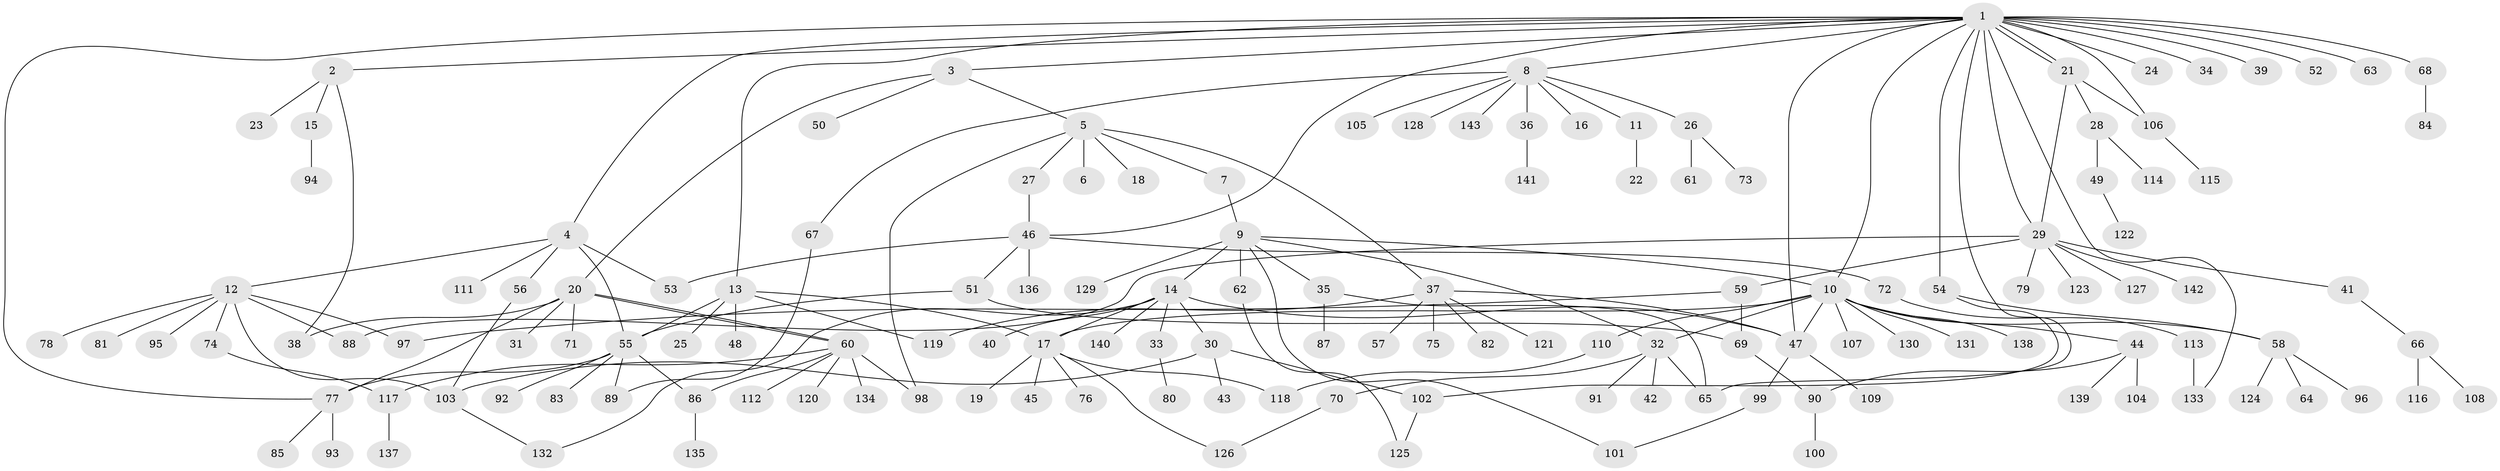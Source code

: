 // coarse degree distribution, {1: 0.42574257425742573, 6: 0.019801980198019802, 2: 0.25742574257425743, 3: 0.0891089108910891, 7: 0.0594059405940594, 5: 0.06930693069306931, 4: 0.039603960396039604, 20: 0.009900990099009901, 8: 0.019801980198019802, 11: 0.009900990099009901}
// Generated by graph-tools (version 1.1) at 2025/36/03/04/25 23:36:43]
// undirected, 143 vertices, 181 edges
graph export_dot {
  node [color=gray90,style=filled];
  1;
  2;
  3;
  4;
  5;
  6;
  7;
  8;
  9;
  10;
  11;
  12;
  13;
  14;
  15;
  16;
  17;
  18;
  19;
  20;
  21;
  22;
  23;
  24;
  25;
  26;
  27;
  28;
  29;
  30;
  31;
  32;
  33;
  34;
  35;
  36;
  37;
  38;
  39;
  40;
  41;
  42;
  43;
  44;
  45;
  46;
  47;
  48;
  49;
  50;
  51;
  52;
  53;
  54;
  55;
  56;
  57;
  58;
  59;
  60;
  61;
  62;
  63;
  64;
  65;
  66;
  67;
  68;
  69;
  70;
  71;
  72;
  73;
  74;
  75;
  76;
  77;
  78;
  79;
  80;
  81;
  82;
  83;
  84;
  85;
  86;
  87;
  88;
  89;
  90;
  91;
  92;
  93;
  94;
  95;
  96;
  97;
  98;
  99;
  100;
  101;
  102;
  103;
  104;
  105;
  106;
  107;
  108;
  109;
  110;
  111;
  112;
  113;
  114;
  115;
  116;
  117;
  118;
  119;
  120;
  121;
  122;
  123;
  124;
  125;
  126;
  127;
  128;
  129;
  130;
  131;
  132;
  133;
  134;
  135;
  136;
  137;
  138;
  139;
  140;
  141;
  142;
  143;
  1 -- 2;
  1 -- 3;
  1 -- 4;
  1 -- 8;
  1 -- 10;
  1 -- 13;
  1 -- 21;
  1 -- 21;
  1 -- 24;
  1 -- 29;
  1 -- 34;
  1 -- 39;
  1 -- 46;
  1 -- 47;
  1 -- 52;
  1 -- 54;
  1 -- 63;
  1 -- 65;
  1 -- 68;
  1 -- 77;
  1 -- 106;
  1 -- 133;
  2 -- 15;
  2 -- 23;
  2 -- 38;
  3 -- 5;
  3 -- 20;
  3 -- 50;
  4 -- 12;
  4 -- 53;
  4 -- 55;
  4 -- 56;
  4 -- 111;
  5 -- 6;
  5 -- 7;
  5 -- 18;
  5 -- 27;
  5 -- 37;
  5 -- 98;
  7 -- 9;
  8 -- 11;
  8 -- 16;
  8 -- 26;
  8 -- 36;
  8 -- 67;
  8 -- 105;
  8 -- 128;
  8 -- 143;
  9 -- 10;
  9 -- 14;
  9 -- 32;
  9 -- 35;
  9 -- 62;
  9 -- 101;
  9 -- 129;
  10 -- 17;
  10 -- 32;
  10 -- 44;
  10 -- 47;
  10 -- 58;
  10 -- 107;
  10 -- 110;
  10 -- 130;
  10 -- 131;
  10 -- 138;
  11 -- 22;
  12 -- 74;
  12 -- 78;
  12 -- 81;
  12 -- 88;
  12 -- 95;
  12 -- 97;
  12 -- 103;
  13 -- 17;
  13 -- 25;
  13 -- 48;
  13 -- 55;
  13 -- 119;
  14 -- 17;
  14 -- 30;
  14 -- 33;
  14 -- 40;
  14 -- 47;
  14 -- 132;
  14 -- 140;
  15 -- 94;
  17 -- 19;
  17 -- 45;
  17 -- 76;
  17 -- 118;
  17 -- 126;
  20 -- 31;
  20 -- 38;
  20 -- 60;
  20 -- 60;
  20 -- 71;
  20 -- 77;
  21 -- 28;
  21 -- 29;
  21 -- 106;
  26 -- 61;
  26 -- 73;
  27 -- 46;
  28 -- 49;
  28 -- 114;
  29 -- 41;
  29 -- 59;
  29 -- 79;
  29 -- 88;
  29 -- 123;
  29 -- 127;
  29 -- 142;
  30 -- 43;
  30 -- 102;
  30 -- 103;
  32 -- 42;
  32 -- 65;
  32 -- 70;
  32 -- 91;
  33 -- 80;
  35 -- 65;
  35 -- 87;
  36 -- 141;
  37 -- 47;
  37 -- 57;
  37 -- 75;
  37 -- 82;
  37 -- 119;
  37 -- 121;
  41 -- 66;
  44 -- 90;
  44 -- 104;
  44 -- 139;
  46 -- 51;
  46 -- 53;
  46 -- 72;
  46 -- 136;
  47 -- 99;
  47 -- 109;
  49 -- 122;
  51 -- 55;
  51 -- 69;
  54 -- 58;
  54 -- 102;
  55 -- 77;
  55 -- 83;
  55 -- 86;
  55 -- 89;
  55 -- 92;
  56 -- 103;
  58 -- 64;
  58 -- 96;
  58 -- 124;
  59 -- 69;
  59 -- 97;
  60 -- 86;
  60 -- 98;
  60 -- 112;
  60 -- 117;
  60 -- 120;
  60 -- 134;
  62 -- 125;
  66 -- 108;
  66 -- 116;
  67 -- 89;
  68 -- 84;
  69 -- 90;
  70 -- 126;
  72 -- 113;
  74 -- 117;
  77 -- 85;
  77 -- 93;
  86 -- 135;
  90 -- 100;
  99 -- 101;
  102 -- 125;
  103 -- 132;
  106 -- 115;
  110 -- 118;
  113 -- 133;
  117 -- 137;
}
